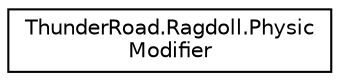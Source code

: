 digraph "Graphical Class Hierarchy"
{
 // LATEX_PDF_SIZE
  edge [fontname="Helvetica",fontsize="10",labelfontname="Helvetica",labelfontsize="10"];
  node [fontname="Helvetica",fontsize="10",shape=record];
  rankdir="LR";
  Node0 [label="ThunderRoad.Ragdoll.Physic\lModifier",height=0.2,width=0.4,color="black", fillcolor="white", style="filled",URL="$class_thunder_road_1_1_ragdoll_1_1_physic_modifier.html",tooltip="Class PhysicModifier."];
}

